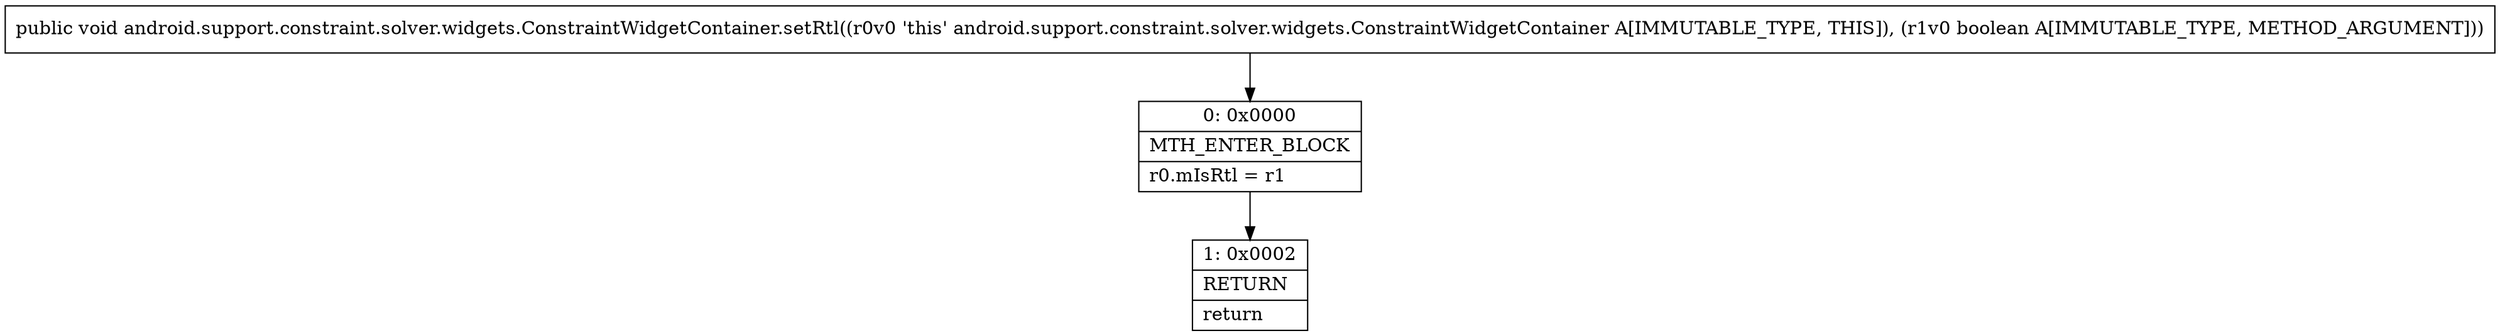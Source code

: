 digraph "CFG forandroid.support.constraint.solver.widgets.ConstraintWidgetContainer.setRtl(Z)V" {
Node_0 [shape=record,label="{0\:\ 0x0000|MTH_ENTER_BLOCK\l|r0.mIsRtl = r1\l}"];
Node_1 [shape=record,label="{1\:\ 0x0002|RETURN\l|return\l}"];
MethodNode[shape=record,label="{public void android.support.constraint.solver.widgets.ConstraintWidgetContainer.setRtl((r0v0 'this' android.support.constraint.solver.widgets.ConstraintWidgetContainer A[IMMUTABLE_TYPE, THIS]), (r1v0 boolean A[IMMUTABLE_TYPE, METHOD_ARGUMENT])) }"];
MethodNode -> Node_0;
Node_0 -> Node_1;
}

